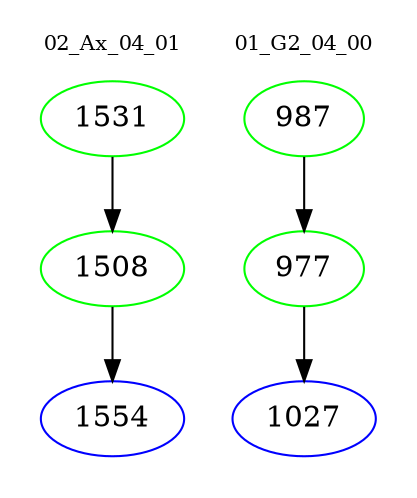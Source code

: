 digraph{
subgraph cluster_0 {
color = white
label = "02_Ax_04_01";
fontsize=10;
T0_1531 [label="1531", color="green"]
T0_1531 -> T0_1508 [color="black"]
T0_1508 [label="1508", color="green"]
T0_1508 -> T0_1554 [color="black"]
T0_1554 [label="1554", color="blue"]
}
subgraph cluster_1 {
color = white
label = "01_G2_04_00";
fontsize=10;
T1_987 [label="987", color="green"]
T1_987 -> T1_977 [color="black"]
T1_977 [label="977", color="green"]
T1_977 -> T1_1027 [color="black"]
T1_1027 [label="1027", color="blue"]
}
}

